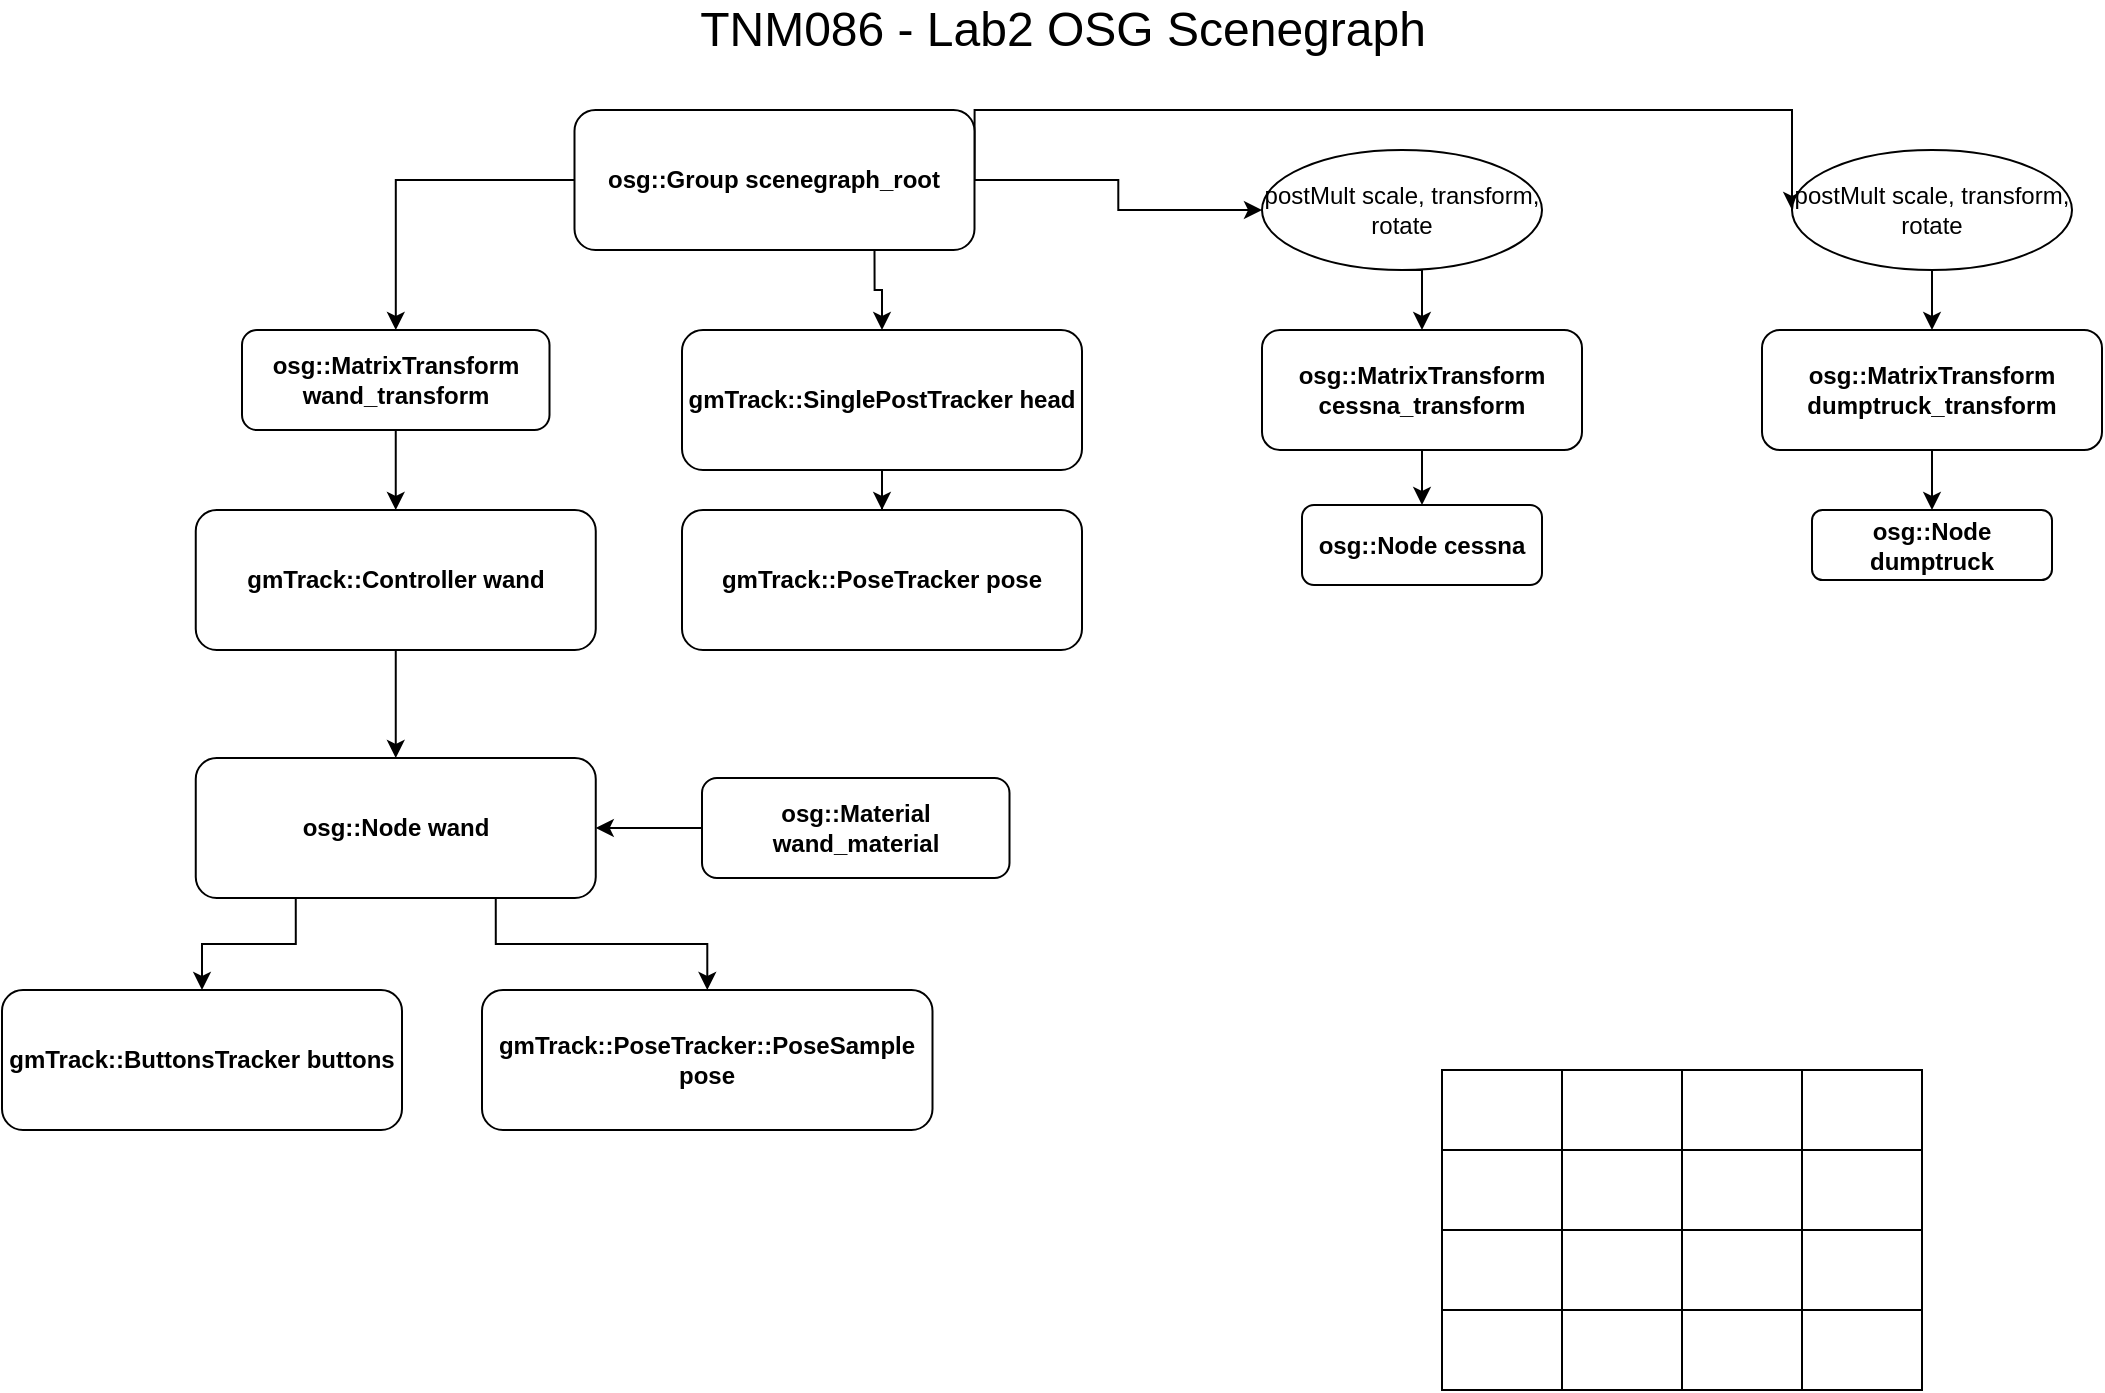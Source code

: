 <mxfile version="13.10.5" type="device"><diagram id="bW71iMwejK5xTJibBUPC" name="Page-1"><mxGraphModel dx="766" dy="757" grid="1" gridSize="10" guides="1" tooltips="1" connect="1" arrows="1" fold="1" page="1" pageScale="1" pageWidth="2336" pageHeight="1654" math="0" shadow="0"><root><mxCell id="0"/><mxCell id="1" parent="0"/><mxCell id="eCfPRnikvzJ7grdNXuMY-12" style="edgeStyle=orthogonalEdgeStyle;rounded=0;orthogonalLoop=1;jettySize=auto;html=1;" edge="1" parent="1" source="NeGspmCXhLA5noi0H_Nd-1" target="eCfPRnikvzJ7grdNXuMY-3"><mxGeometry relative="1" as="geometry"/></mxCell><mxCell id="eCfPRnikvzJ7grdNXuMY-16" style="edgeStyle=orthogonalEdgeStyle;rounded=0;orthogonalLoop=1;jettySize=auto;html=1;exitX=0.75;exitY=1;exitDx=0;exitDy=0;" edge="1" parent="1" source="NeGspmCXhLA5noi0H_Nd-1" target="eCfPRnikvzJ7grdNXuMY-6"><mxGeometry relative="1" as="geometry"/></mxCell><mxCell id="eCfPRnikvzJ7grdNXuMY-36" style="edgeStyle=orthogonalEdgeStyle;rounded=0;orthogonalLoop=1;jettySize=auto;html=1;exitX=1;exitY=0.5;exitDx=0;exitDy=0;" edge="1" parent="1" source="NeGspmCXhLA5noi0H_Nd-1" target="eCfPRnikvzJ7grdNXuMY-31"><mxGeometry relative="1" as="geometry"/></mxCell><mxCell id="eCfPRnikvzJ7grdNXuMY-37" style="edgeStyle=orthogonalEdgeStyle;rounded=0;orthogonalLoop=1;jettySize=auto;html=1;exitX=1;exitY=0.5;exitDx=0;exitDy=0;entryX=0;entryY=0.5;entryDx=0;entryDy=0;" edge="1" parent="1" source="NeGspmCXhLA5noi0H_Nd-1" target="eCfPRnikvzJ7grdNXuMY-32"><mxGeometry relative="1" as="geometry"><Array as="points"><mxPoint x="586" y="90"/><mxPoint x="995" y="90"/></Array></mxGeometry></mxCell><mxCell id="NeGspmCXhLA5noi0H_Nd-1" value="&lt;b&gt;osg::Group scenegraph_root&lt;/b&gt;" style="rounded=1;whiteSpace=wrap;html=1;" parent="1" vertex="1"><mxGeometry x="386.25" y="90" width="200" height="70" as="geometry"/></mxCell><mxCell id="NeGspmCXhLA5noi0H_Nd-185" value="&lt;font style=&quot;font-size: 24px&quot;&gt;TNM086 - Lab2 OSG Scenegraph&lt;/font&gt;" style="text;html=1;resizable=0;autosize=1;align=center;verticalAlign=middle;points=[];fillColor=none;strokeColor=none;rounded=0;" parent="1" vertex="1"><mxGeometry x="440" y="40" width="380" height="20" as="geometry"/></mxCell><mxCell id="eCfPRnikvzJ7grdNXuMY-14" style="edgeStyle=orthogonalEdgeStyle;rounded=0;orthogonalLoop=1;jettySize=auto;html=1;exitX=0.25;exitY=1;exitDx=0;exitDy=0;" edge="1" parent="1" source="eCfPRnikvzJ7grdNXuMY-1" target="eCfPRnikvzJ7grdNXuMY-10"><mxGeometry relative="1" as="geometry"/></mxCell><mxCell id="eCfPRnikvzJ7grdNXuMY-15" style="edgeStyle=orthogonalEdgeStyle;rounded=0;orthogonalLoop=1;jettySize=auto;html=1;exitX=0.75;exitY=1;exitDx=0;exitDy=0;" edge="1" parent="1" source="eCfPRnikvzJ7grdNXuMY-1" target="eCfPRnikvzJ7grdNXuMY-11"><mxGeometry relative="1" as="geometry"/></mxCell><mxCell id="eCfPRnikvzJ7grdNXuMY-1" value="&lt;b&gt;osg::Node wand&lt;/b&gt;" style="rounded=1;whiteSpace=wrap;html=1;" vertex="1" parent="1"><mxGeometry x="196.88" y="414" width="200" height="70" as="geometry"/></mxCell><mxCell id="eCfPRnikvzJ7grdNXuMY-13" value="" style="edgeStyle=orthogonalEdgeStyle;rounded=0;orthogonalLoop=1;jettySize=auto;html=1;" edge="1" parent="1" source="eCfPRnikvzJ7grdNXuMY-3" target="eCfPRnikvzJ7grdNXuMY-5"><mxGeometry relative="1" as="geometry"/></mxCell><mxCell id="eCfPRnikvzJ7grdNXuMY-3" value="&lt;b&gt;osg::MatrixTransform wand_transform&lt;/b&gt;" style="rounded=1;whiteSpace=wrap;html=1;" vertex="1" parent="1"><mxGeometry x="220" y="200" width="153.75" height="50" as="geometry"/></mxCell><mxCell id="eCfPRnikvzJ7grdNXuMY-8" value="" style="edgeStyle=orthogonalEdgeStyle;rounded=0;orthogonalLoop=1;jettySize=auto;html=1;" edge="1" parent="1" source="eCfPRnikvzJ7grdNXuMY-4" target="eCfPRnikvzJ7grdNXuMY-1"><mxGeometry relative="1" as="geometry"/></mxCell><mxCell id="eCfPRnikvzJ7grdNXuMY-4" value="&lt;b&gt;osg::Material&lt;br&gt;wand_material&lt;br&gt;&lt;/b&gt;" style="rounded=1;whiteSpace=wrap;html=1;" vertex="1" parent="1"><mxGeometry x="450" y="424" width="153.75" height="50" as="geometry"/></mxCell><mxCell id="eCfPRnikvzJ7grdNXuMY-9" value="" style="edgeStyle=orthogonalEdgeStyle;rounded=0;orthogonalLoop=1;jettySize=auto;html=1;" edge="1" parent="1" source="eCfPRnikvzJ7grdNXuMY-5" target="eCfPRnikvzJ7grdNXuMY-1"><mxGeometry relative="1" as="geometry"/></mxCell><mxCell id="eCfPRnikvzJ7grdNXuMY-5" value="&lt;b&gt;gmTrack::Controller wand&lt;/b&gt;" style="rounded=1;whiteSpace=wrap;html=1;" vertex="1" parent="1"><mxGeometry x="196.88" y="290" width="200" height="70" as="geometry"/></mxCell><mxCell id="eCfPRnikvzJ7grdNXuMY-17" value="" style="edgeStyle=orthogonalEdgeStyle;rounded=0;orthogonalLoop=1;jettySize=auto;html=1;" edge="1" parent="1" source="eCfPRnikvzJ7grdNXuMY-6" target="eCfPRnikvzJ7grdNXuMY-7"><mxGeometry relative="1" as="geometry"/></mxCell><mxCell id="eCfPRnikvzJ7grdNXuMY-6" value="&lt;b&gt;gmTrack::SinglePostTracker head&lt;/b&gt;" style="rounded=1;whiteSpace=wrap;html=1;" vertex="1" parent="1"><mxGeometry x="440" y="200" width="200" height="70" as="geometry"/></mxCell><mxCell id="eCfPRnikvzJ7grdNXuMY-7" value="&lt;b&gt;gmTrack::PoseTracker pose&lt;br&gt;&lt;/b&gt;" style="rounded=1;whiteSpace=wrap;html=1;" vertex="1" parent="1"><mxGeometry x="440" y="290" width="200" height="70" as="geometry"/></mxCell><mxCell id="eCfPRnikvzJ7grdNXuMY-10" value="&lt;b&gt;gmTrack::ButtonsTracker buttons&lt;/b&gt;" style="rounded=1;whiteSpace=wrap;html=1;" vertex="1" parent="1"><mxGeometry x="100" y="530" width="200" height="70" as="geometry"/></mxCell><mxCell id="eCfPRnikvzJ7grdNXuMY-11" value="&lt;b&gt;gmTrack::PoseTracker::PoseSample pose&lt;/b&gt;" style="rounded=1;whiteSpace=wrap;html=1;" vertex="1" parent="1"><mxGeometry x="340" y="530" width="225.25" height="70" as="geometry"/></mxCell><mxCell id="eCfPRnikvzJ7grdNXuMY-18" value="&lt;b&gt;osg::Node cessna&lt;/b&gt;" style="rounded=1;whiteSpace=wrap;html=1;" vertex="1" parent="1"><mxGeometry x="750" y="287.5" width="120" height="40" as="geometry"/></mxCell><mxCell id="eCfPRnikvzJ7grdNXuMY-19" value="&lt;b&gt;osg::Node dumptruck&lt;/b&gt;" style="rounded=1;whiteSpace=wrap;html=1;" vertex="1" parent="1"><mxGeometry x="1005" y="290" width="120" height="35" as="geometry"/></mxCell><mxCell id="eCfPRnikvzJ7grdNXuMY-33" style="edgeStyle=orthogonalEdgeStyle;rounded=0;orthogonalLoop=1;jettySize=auto;html=1;exitX=0.5;exitY=1;exitDx=0;exitDy=0;entryX=0.5;entryY=0;entryDx=0;entryDy=0;" edge="1" parent="1" source="eCfPRnikvzJ7grdNXuMY-20" target="eCfPRnikvzJ7grdNXuMY-18"><mxGeometry relative="1" as="geometry"/></mxCell><mxCell id="eCfPRnikvzJ7grdNXuMY-20" value="&lt;b&gt;osg::MatrixTransform cessna_transform&lt;/b&gt;" style="rounded=1;whiteSpace=wrap;html=1;" vertex="1" parent="1"><mxGeometry x="730" y="200" width="160" height="60" as="geometry"/></mxCell><mxCell id="eCfPRnikvzJ7grdNXuMY-25" style="edgeStyle=orthogonalEdgeStyle;rounded=0;orthogonalLoop=1;jettySize=auto;html=1;exitX=0.5;exitY=1;exitDx=0;exitDy=0;entryX=0.5;entryY=0;entryDx=0;entryDy=0;" edge="1" parent="1" source="eCfPRnikvzJ7grdNXuMY-21" target="eCfPRnikvzJ7grdNXuMY-19"><mxGeometry relative="1" as="geometry"/></mxCell><mxCell id="eCfPRnikvzJ7grdNXuMY-21" value="&lt;b&gt;osg::MatrixTransform dumptruck_transform&lt;/b&gt;" style="rounded=1;whiteSpace=wrap;html=1;" vertex="1" parent="1"><mxGeometry x="980" y="200" width="170" height="60" as="geometry"/></mxCell><mxCell id="eCfPRnikvzJ7grdNXuMY-34" style="edgeStyle=orthogonalEdgeStyle;rounded=0;orthogonalLoop=1;jettySize=auto;html=1;exitX=0.5;exitY=1;exitDx=0;exitDy=0;entryX=0.5;entryY=0;entryDx=0;entryDy=0;" edge="1" parent="1" source="eCfPRnikvzJ7grdNXuMY-31" target="eCfPRnikvzJ7grdNXuMY-20"><mxGeometry relative="1" as="geometry"/></mxCell><mxCell id="eCfPRnikvzJ7grdNXuMY-31" value="postMult scale, transform, rotate" style="ellipse;whiteSpace=wrap;html=1;" vertex="1" parent="1"><mxGeometry x="730" y="110" width="140" height="60" as="geometry"/></mxCell><mxCell id="eCfPRnikvzJ7grdNXuMY-35" style="edgeStyle=orthogonalEdgeStyle;rounded=0;orthogonalLoop=1;jettySize=auto;html=1;exitX=0.5;exitY=1;exitDx=0;exitDy=0;entryX=0.5;entryY=0;entryDx=0;entryDy=0;" edge="1" parent="1" source="eCfPRnikvzJ7grdNXuMY-32" target="eCfPRnikvzJ7grdNXuMY-21"><mxGeometry relative="1" as="geometry"/></mxCell><mxCell id="eCfPRnikvzJ7grdNXuMY-32" value="postMult scale, transform, rotate" style="ellipse;whiteSpace=wrap;html=1;" vertex="1" parent="1"><mxGeometry x="995" y="110" width="140" height="60" as="geometry"/></mxCell><mxCell id="eCfPRnikvzJ7grdNXuMY-147" value="" style="shape=table;html=1;whiteSpace=wrap;startSize=0;container=1;collapsible=0;childLayout=tableLayout;" vertex="1" parent="1"><mxGeometry x="820" y="570" width="240" height="160" as="geometry"/></mxCell><mxCell id="eCfPRnikvzJ7grdNXuMY-148" value="" style="shape=partialRectangle;html=1;whiteSpace=wrap;collapsible=0;dropTarget=0;pointerEvents=0;fillColor=none;top=0;left=0;bottom=0;right=0;points=[[0,0.5],[1,0.5]];portConstraint=eastwest;" vertex="1" parent="eCfPRnikvzJ7grdNXuMY-147"><mxGeometry width="240" height="40" as="geometry"/></mxCell><mxCell id="eCfPRnikvzJ7grdNXuMY-149" value="" style="shape=partialRectangle;html=1;whiteSpace=wrap;connectable=0;overflow=hidden;fillColor=none;top=0;left=0;bottom=0;right=0;" vertex="1" parent="eCfPRnikvzJ7grdNXuMY-148"><mxGeometry width="60" height="40" as="geometry"/></mxCell><mxCell id="eCfPRnikvzJ7grdNXuMY-150" value="" style="shape=partialRectangle;html=1;whiteSpace=wrap;connectable=0;overflow=hidden;fillColor=none;top=0;left=0;bottom=0;right=0;" vertex="1" parent="eCfPRnikvzJ7grdNXuMY-148"><mxGeometry x="60" width="60" height="40" as="geometry"/></mxCell><mxCell id="eCfPRnikvzJ7grdNXuMY-151" value="" style="shape=partialRectangle;html=1;whiteSpace=wrap;connectable=0;overflow=hidden;fillColor=none;top=0;left=0;bottom=0;right=0;" vertex="1" parent="eCfPRnikvzJ7grdNXuMY-148"><mxGeometry x="120" width="60" height="40" as="geometry"/></mxCell><mxCell id="eCfPRnikvzJ7grdNXuMY-152" value="" style="shape=partialRectangle;html=1;whiteSpace=wrap;connectable=0;overflow=hidden;fillColor=none;top=0;left=0;bottom=0;right=0;" vertex="1" parent="eCfPRnikvzJ7grdNXuMY-148"><mxGeometry x="180" width="60" height="40" as="geometry"/></mxCell><mxCell id="eCfPRnikvzJ7grdNXuMY-153" value="" style="shape=partialRectangle;html=1;whiteSpace=wrap;collapsible=0;dropTarget=0;pointerEvents=0;fillColor=none;top=0;left=0;bottom=0;right=0;points=[[0,0.5],[1,0.5]];portConstraint=eastwest;" vertex="1" parent="eCfPRnikvzJ7grdNXuMY-147"><mxGeometry y="40" width="240" height="40" as="geometry"/></mxCell><mxCell id="eCfPRnikvzJ7grdNXuMY-154" value="" style="shape=partialRectangle;html=1;whiteSpace=wrap;connectable=0;overflow=hidden;fillColor=none;top=0;left=0;bottom=0;right=0;" vertex="1" parent="eCfPRnikvzJ7grdNXuMY-153"><mxGeometry width="60" height="40" as="geometry"/></mxCell><mxCell id="eCfPRnikvzJ7grdNXuMY-155" value="" style="shape=partialRectangle;html=1;whiteSpace=wrap;connectable=0;overflow=hidden;fillColor=none;top=0;left=0;bottom=0;right=0;" vertex="1" parent="eCfPRnikvzJ7grdNXuMY-153"><mxGeometry x="60" width="60" height="40" as="geometry"/></mxCell><mxCell id="eCfPRnikvzJ7grdNXuMY-156" value="" style="shape=partialRectangle;html=1;whiteSpace=wrap;connectable=0;overflow=hidden;fillColor=none;top=0;left=0;bottom=0;right=0;" vertex="1" parent="eCfPRnikvzJ7grdNXuMY-153"><mxGeometry x="120" width="60" height="40" as="geometry"/></mxCell><mxCell id="eCfPRnikvzJ7grdNXuMY-157" value="" style="shape=partialRectangle;html=1;whiteSpace=wrap;connectable=0;overflow=hidden;fillColor=none;top=0;left=0;bottom=0;right=0;" vertex="1" parent="eCfPRnikvzJ7grdNXuMY-153"><mxGeometry x="180" width="60" height="40" as="geometry"/></mxCell><mxCell id="eCfPRnikvzJ7grdNXuMY-158" value="" style="shape=partialRectangle;html=1;whiteSpace=wrap;collapsible=0;dropTarget=0;pointerEvents=0;fillColor=none;top=0;left=0;bottom=0;right=0;points=[[0,0.5],[1,0.5]];portConstraint=eastwest;" vertex="1" parent="eCfPRnikvzJ7grdNXuMY-147"><mxGeometry y="80" width="240" height="40" as="geometry"/></mxCell><mxCell id="eCfPRnikvzJ7grdNXuMY-159" value="" style="shape=partialRectangle;html=1;whiteSpace=wrap;connectable=0;overflow=hidden;fillColor=none;top=0;left=0;bottom=0;right=0;" vertex="1" parent="eCfPRnikvzJ7grdNXuMY-158"><mxGeometry width="60" height="40" as="geometry"/></mxCell><mxCell id="eCfPRnikvzJ7grdNXuMY-160" value="" style="shape=partialRectangle;html=1;whiteSpace=wrap;connectable=0;overflow=hidden;fillColor=none;top=0;left=0;bottom=0;right=0;" vertex="1" parent="eCfPRnikvzJ7grdNXuMY-158"><mxGeometry x="60" width="60" height="40" as="geometry"/></mxCell><mxCell id="eCfPRnikvzJ7grdNXuMY-161" value="" style="shape=partialRectangle;html=1;whiteSpace=wrap;connectable=0;overflow=hidden;fillColor=none;top=0;left=0;bottom=0;right=0;" vertex="1" parent="eCfPRnikvzJ7grdNXuMY-158"><mxGeometry x="120" width="60" height="40" as="geometry"/></mxCell><mxCell id="eCfPRnikvzJ7grdNXuMY-162" value="" style="shape=partialRectangle;html=1;whiteSpace=wrap;connectable=0;overflow=hidden;fillColor=none;top=0;left=0;bottom=0;right=0;" vertex="1" parent="eCfPRnikvzJ7grdNXuMY-158"><mxGeometry x="180" width="60" height="40" as="geometry"/></mxCell><mxCell id="eCfPRnikvzJ7grdNXuMY-163" value="" style="shape=partialRectangle;html=1;whiteSpace=wrap;collapsible=0;dropTarget=0;pointerEvents=0;fillColor=none;top=0;left=0;bottom=0;right=0;points=[[0,0.5],[1,0.5]];portConstraint=eastwest;" vertex="1" parent="eCfPRnikvzJ7grdNXuMY-147"><mxGeometry y="120" width="240" height="40" as="geometry"/></mxCell><mxCell id="eCfPRnikvzJ7grdNXuMY-164" value="" style="shape=partialRectangle;html=1;whiteSpace=wrap;connectable=0;overflow=hidden;fillColor=none;top=0;left=0;bottom=0;right=0;" vertex="1" parent="eCfPRnikvzJ7grdNXuMY-163"><mxGeometry width="60" height="40" as="geometry"/></mxCell><mxCell id="eCfPRnikvzJ7grdNXuMY-165" value="" style="shape=partialRectangle;html=1;whiteSpace=wrap;connectable=0;overflow=hidden;fillColor=none;top=0;left=0;bottom=0;right=0;" vertex="1" parent="eCfPRnikvzJ7grdNXuMY-163"><mxGeometry x="60" width="60" height="40" as="geometry"/></mxCell><mxCell id="eCfPRnikvzJ7grdNXuMY-166" value="" style="shape=partialRectangle;html=1;whiteSpace=wrap;connectable=0;overflow=hidden;fillColor=none;top=0;left=0;bottom=0;right=0;" vertex="1" parent="eCfPRnikvzJ7grdNXuMY-163"><mxGeometry x="120" width="60" height="40" as="geometry"/></mxCell><mxCell id="eCfPRnikvzJ7grdNXuMY-167" value="" style="shape=partialRectangle;html=1;whiteSpace=wrap;connectable=0;overflow=hidden;fillColor=none;top=0;left=0;bottom=0;right=0;" vertex="1" parent="eCfPRnikvzJ7grdNXuMY-163"><mxGeometry x="180" width="60" height="40" as="geometry"/></mxCell></root></mxGraphModel></diagram></mxfile>